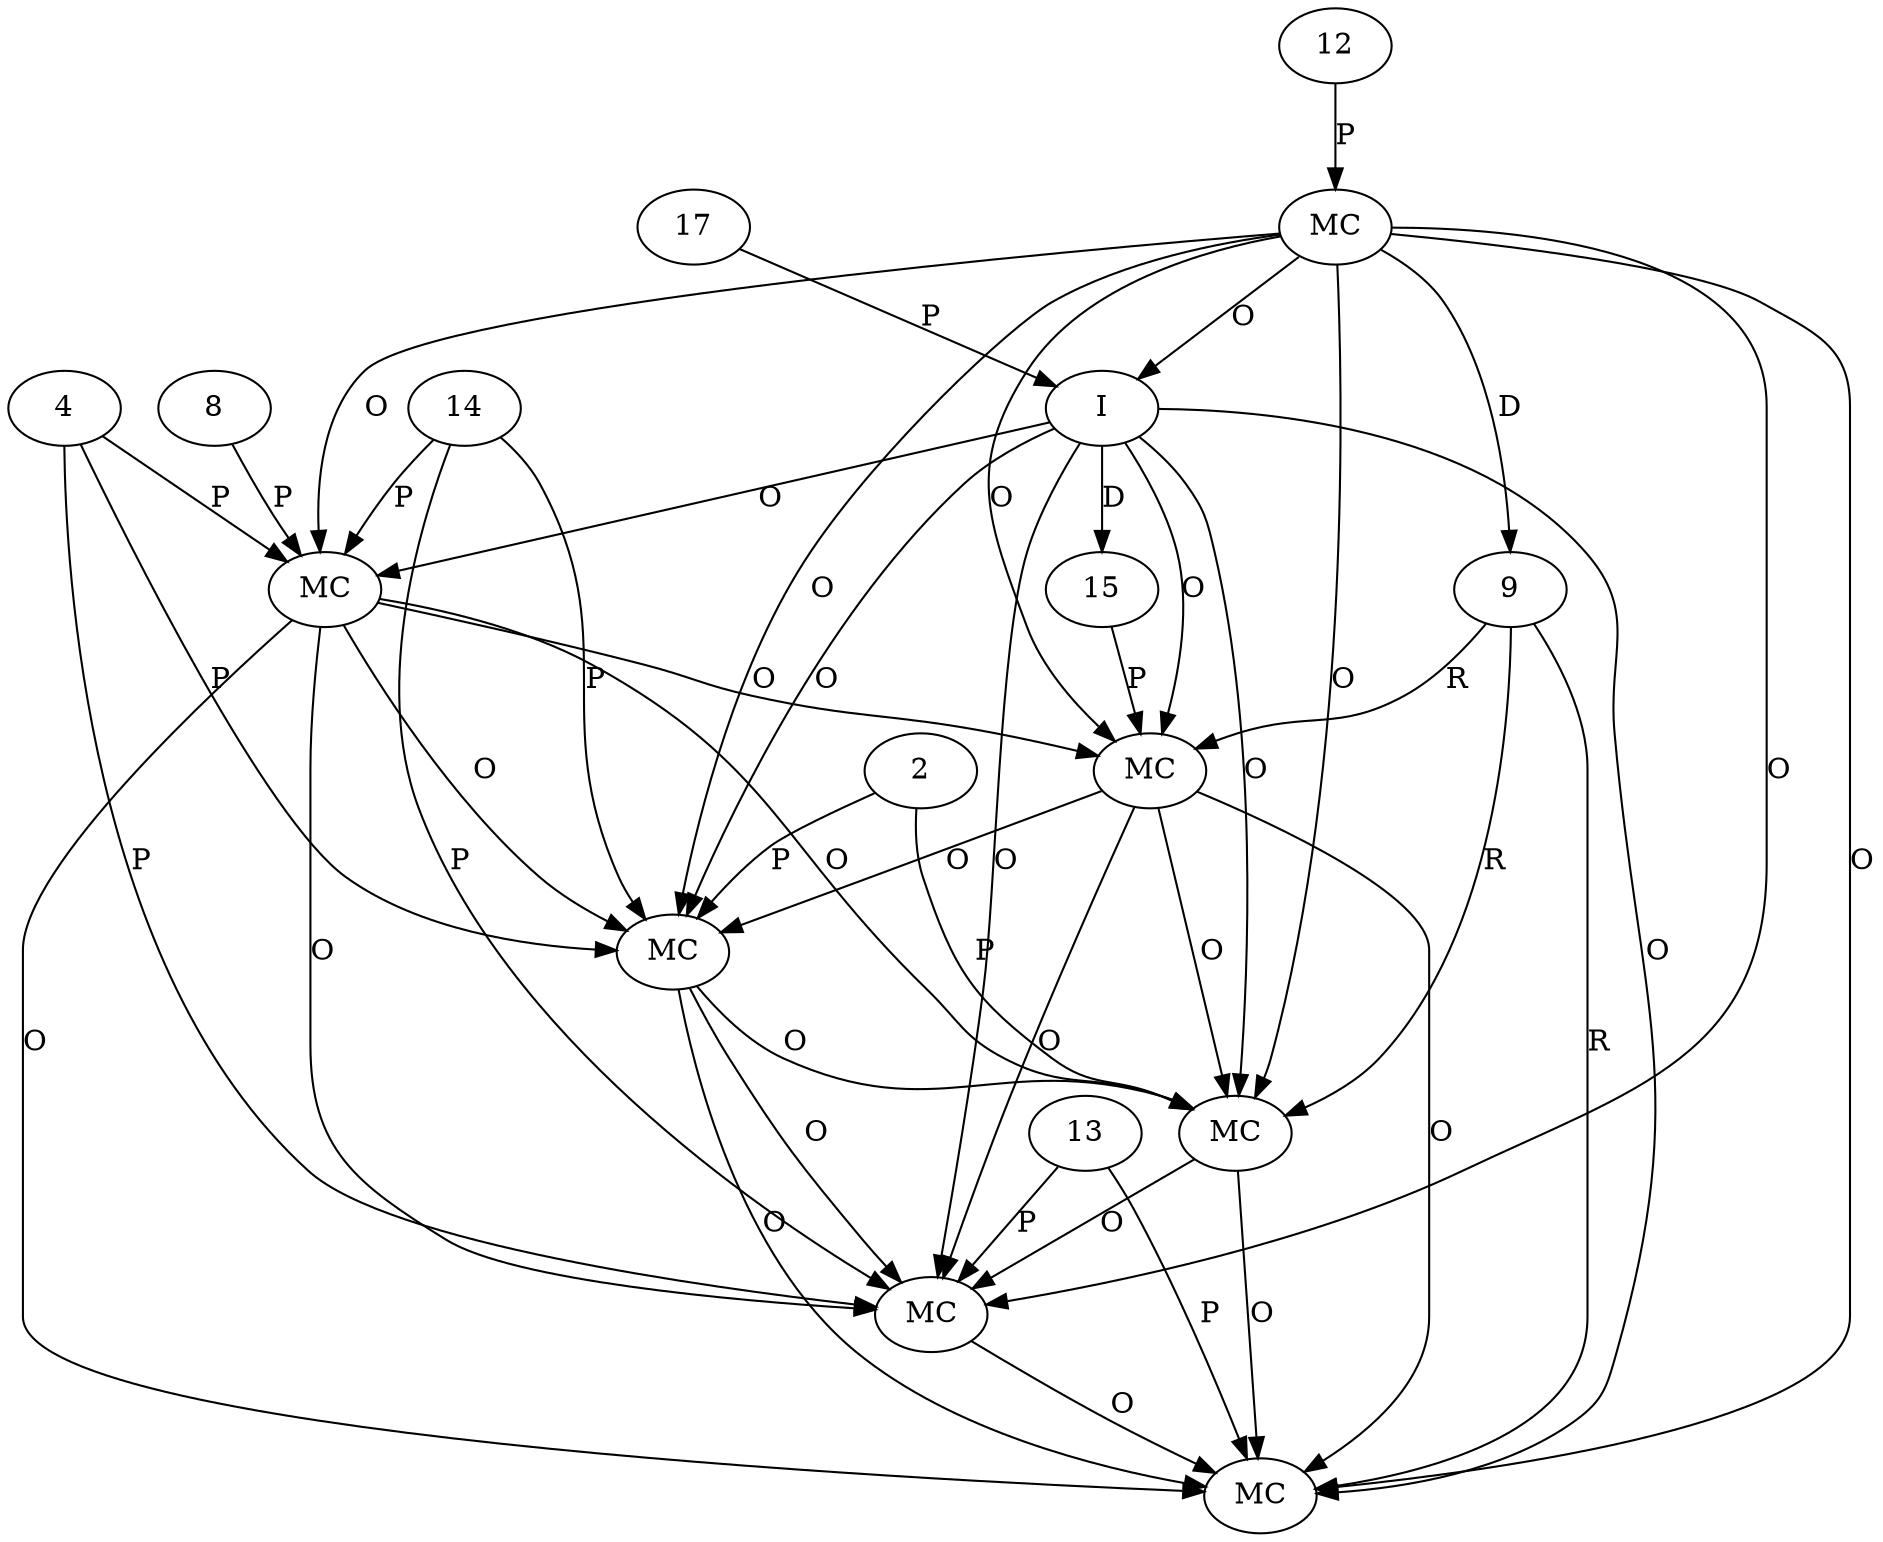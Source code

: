 digraph "AUG" {

  1 [ label="MC" s="withLocale()" t="DateTimeFormatter" l="309" ];
  2 [ t="Locale" n="TestDateTimeFormatStyle.US" ];
  3 [ label="MC" s="getDateTimeInstance()" t="DateFormat" l="308" ];
  4 [ t="int" v="1" n="DateFormat.LONG" ];
  5 [ label="MC" s="getDateTimeInstance()" t="DateFormat" l="306" ];
  6 [ label="MC" s="getDateTimeInstance()" t="DateFormat" l="310" ];
  7 [ label="MC" s="withLocale()" t="DateTimeFormatter" l="311" ];
  8 [ t="Locale" v="null" n="UK" ];
  9 [ t="DateTimeFormatter" n="f" ];
  10 [ label="MC" s="print()" t="DateTimeFormatter" l="307" ];
  11 [ label="MC" s="forStyle()" t="DateTimeFormat" l="304" ];
  12 [ t="String" v="SF" ];
  13 [ t="Locale" n="TestDateTimeFormatStyle.FRANCE" ];
  14 [ t="int" v="1" n="DateFormat.LONG" ];
  15 [ t="DateTime" n="dt" ];
  16 [ label="I" t="DateTime" l="305" ];
  17 [ t="int" v="0" ];
  2 -> 1 [ label="P" ];
  16 -> 1 [ label="O" ];
  9 -> 1 [ label="R" ];
  10 -> 1 [ label="O" ];
  3 -> 1 [ label="O" ];
  11 -> 1 [ label="O" ];
  5 -> 1 [ label="O" ];
  2 -> 3 [ label="P" ];
  5 -> 3 [ label="O" ];
  11 -> 3 [ label="O" ];
  16 -> 3 [ label="O" ];
  14 -> 3 [ label="P" ];
  4 -> 3 [ label="P" ];
  10 -> 3 [ label="O" ];
  8 -> 5 [ label="P" ];
  4 -> 5 [ label="P" ];
  14 -> 5 [ label="P" ];
  11 -> 5 [ label="O" ];
  16 -> 5 [ label="O" ];
  1 -> 6 [ label="O" ];
  14 -> 6 [ label="P" ];
  5 -> 6 [ label="O" ];
  16 -> 6 [ label="O" ];
  10 -> 6 [ label="O" ];
  11 -> 6 [ label="O" ];
  13 -> 6 [ label="P" ];
  4 -> 6 [ label="P" ];
  3 -> 6 [ label="O" ];
  16 -> 7 [ label="O" ];
  5 -> 7 [ label="O" ];
  3 -> 7 [ label="O" ];
  10 -> 7 [ label="O" ];
  13 -> 7 [ label="P" ];
  1 -> 7 [ label="O" ];
  9 -> 7 [ label="R" ];
  6 -> 7 [ label="O" ];
  11 -> 7 [ label="O" ];
  11 -> 9 [ label="D" ];
  5 -> 10 [ label="O" ];
  9 -> 10 [ label="R" ];
  11 -> 10 [ label="O" ];
  16 -> 10 [ label="O" ];
  15 -> 10 [ label="P" ];
  12 -> 11 [ label="P" ];
  16 -> 15 [ label="D" ];
  17 -> 16 [ label="P" ];
  11 -> 16 [ label="O" ];
}

